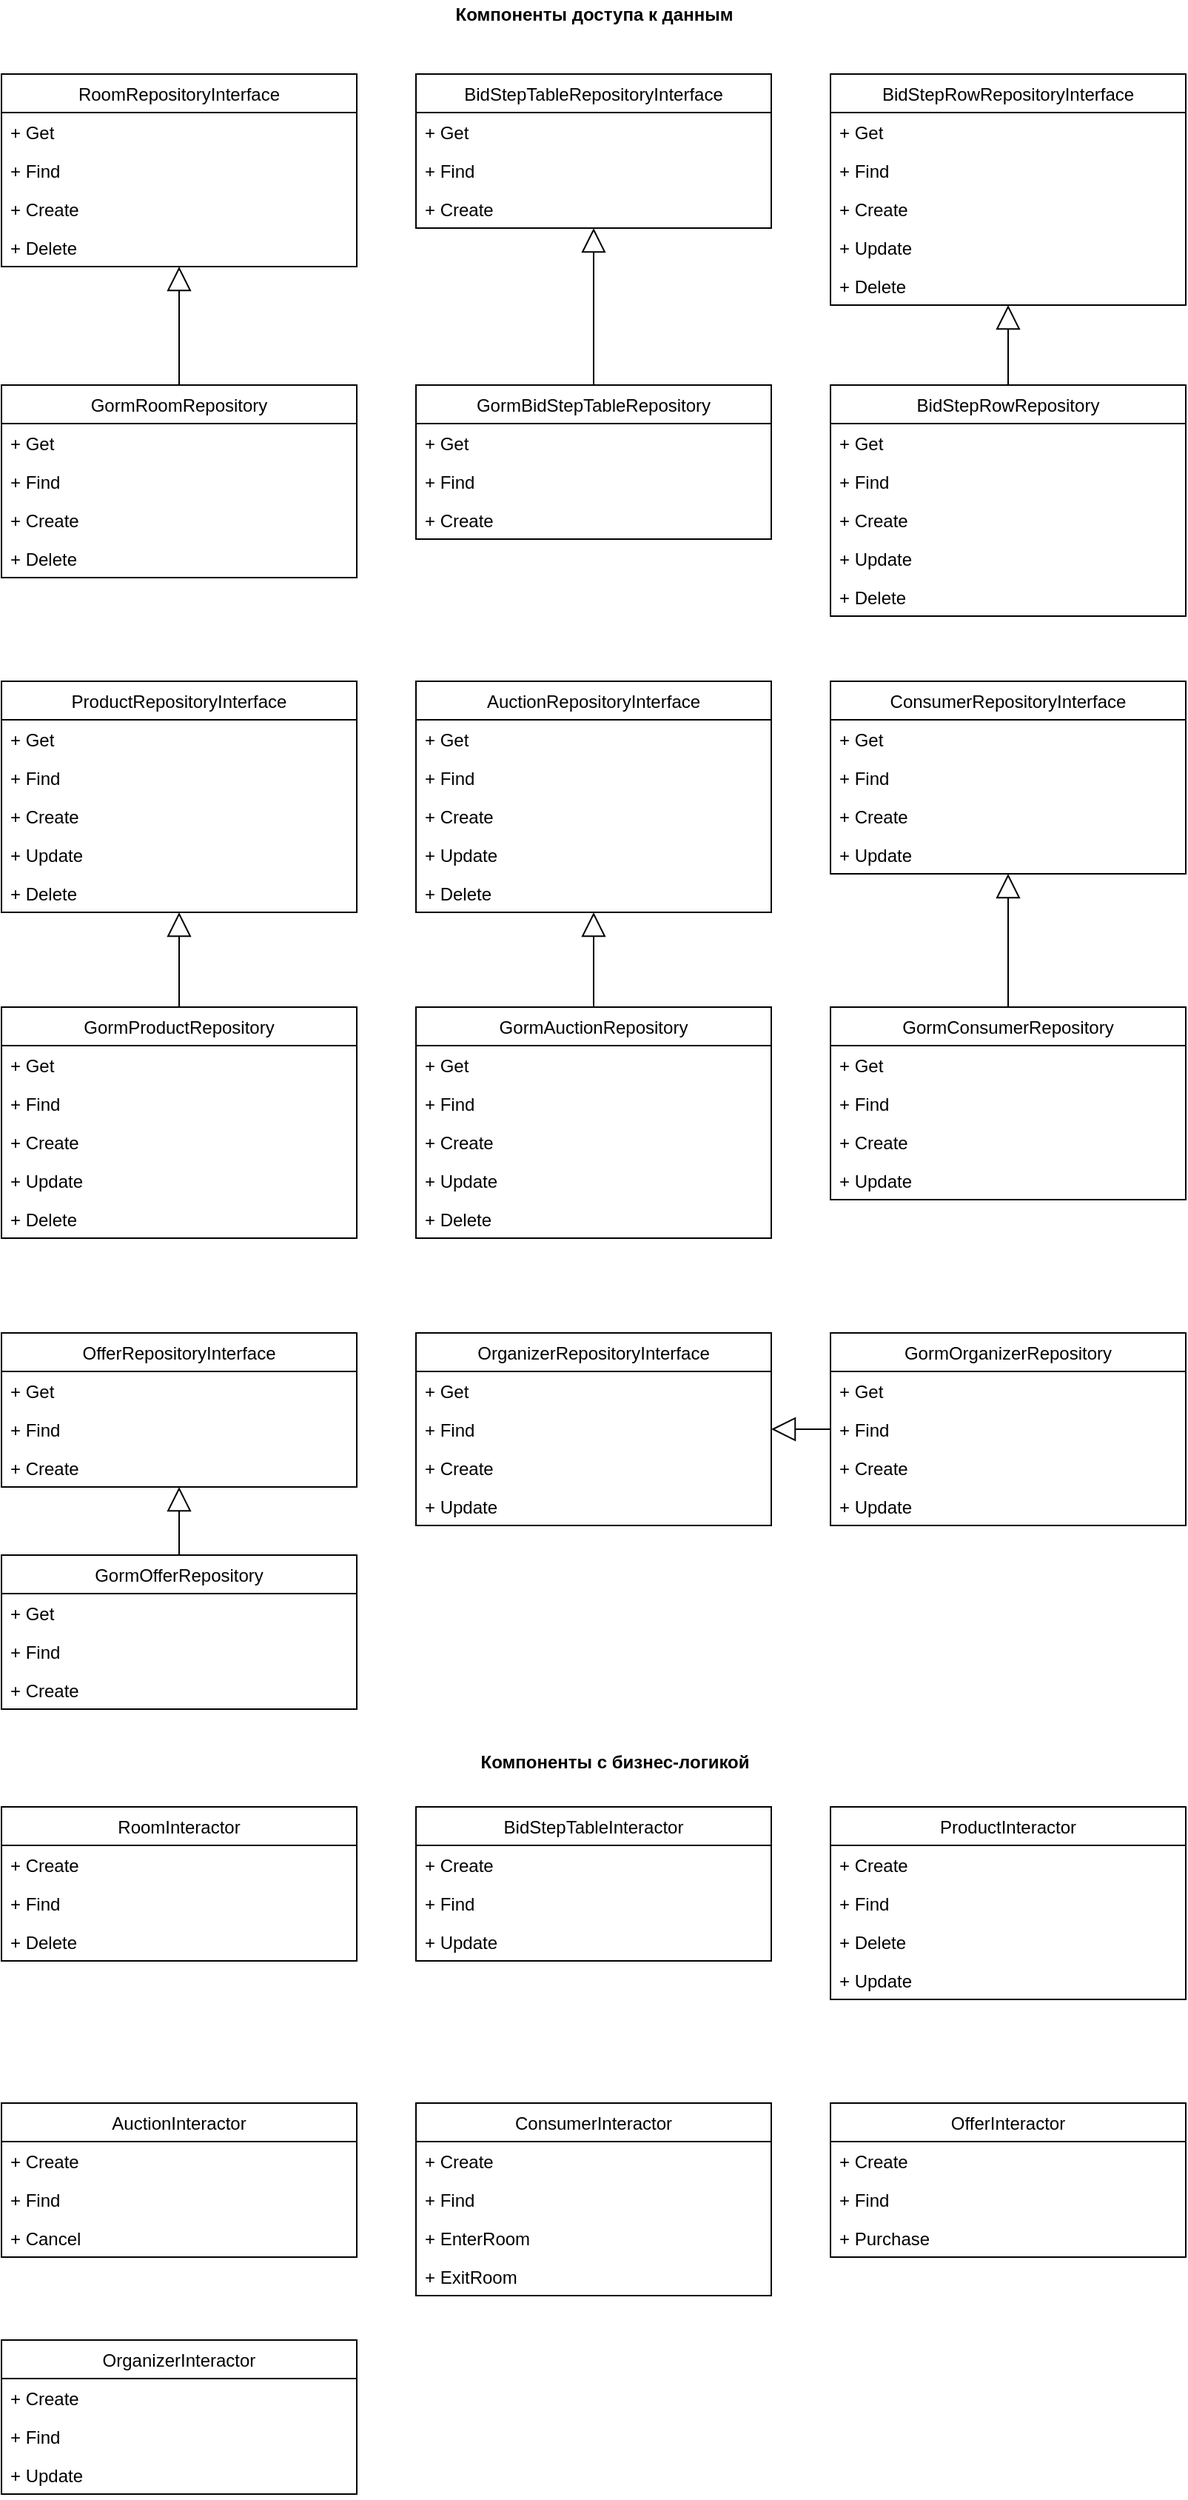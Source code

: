 <mxfile version="17.4.2" type="device"><diagram id="1EdDYHUcP6dk8ZHJQDpK" name="Page-1"><mxGraphModel dx="1459" dy="596" grid="1" gridSize="10" guides="1" tooltips="1" connect="1" arrows="1" fold="1" page="1" pageScale="1" pageWidth="827" pageHeight="1169" math="0" shadow="0"><root><mxCell id="0"/><mxCell id="1" parent="0"/><mxCell id="aRIen4G2aJ0lKeGck7yN-6" value="RoomRepositoryInterface" style="swimlane;fontStyle=0;childLayout=stackLayout;horizontal=1;startSize=26;fillColor=none;horizontalStack=0;resizeParent=1;resizeParentMax=0;resizeLast=0;collapsible=1;marginBottom=0;" parent="1" vertex="1"><mxGeometry y="150" width="240" height="130" as="geometry"/></mxCell><mxCell id="aRIen4G2aJ0lKeGck7yN-12" value="+ Get" style="text;strokeColor=none;fillColor=none;align=left;verticalAlign=top;spacingLeft=4;spacingRight=4;overflow=hidden;rotatable=0;points=[[0,0.5],[1,0.5]];portConstraint=eastwest;" parent="aRIen4G2aJ0lKeGck7yN-6" vertex="1"><mxGeometry y="26" width="240" height="26" as="geometry"/></mxCell><mxCell id="aRIen4G2aJ0lKeGck7yN-26" value="+ Find" style="text;strokeColor=none;fillColor=none;align=left;verticalAlign=top;spacingLeft=4;spacingRight=4;overflow=hidden;rotatable=0;points=[[0,0.5],[1,0.5]];portConstraint=eastwest;" parent="aRIen4G2aJ0lKeGck7yN-6" vertex="1"><mxGeometry y="52" width="240" height="26" as="geometry"/></mxCell><mxCell id="aRIen4G2aJ0lKeGck7yN-9" value="+ Create" style="text;strokeColor=none;fillColor=none;align=left;verticalAlign=top;spacingLeft=4;spacingRight=4;overflow=hidden;rotatable=0;points=[[0,0.5],[1,0.5]];portConstraint=eastwest;" parent="aRIen4G2aJ0lKeGck7yN-6" vertex="1"><mxGeometry y="78" width="240" height="26" as="geometry"/></mxCell><mxCell id="aRIen4G2aJ0lKeGck7yN-10" value="+ Delete" style="text;strokeColor=none;fillColor=none;align=left;verticalAlign=top;spacingLeft=4;spacingRight=4;overflow=hidden;rotatable=0;points=[[0,0.5],[1,0.5]];portConstraint=eastwest;" parent="aRIen4G2aJ0lKeGck7yN-6" vertex="1"><mxGeometry y="104" width="240" height="26" as="geometry"/></mxCell><mxCell id="aRIen4G2aJ0lKeGck7yN-19" style="edgeStyle=orthogonalEdgeStyle;rounded=0;orthogonalLoop=1;jettySize=auto;html=1;endArrow=block;endFill=0;endSize=14;" parent="1" source="aRIen4G2aJ0lKeGck7yN-14" target="aRIen4G2aJ0lKeGck7yN-6" edge="1"><mxGeometry relative="1" as="geometry"/></mxCell><mxCell id="aRIen4G2aJ0lKeGck7yN-14" value="GormRoomRepository" style="swimlane;fontStyle=0;childLayout=stackLayout;horizontal=1;startSize=26;fillColor=none;horizontalStack=0;resizeParent=1;resizeParentMax=0;resizeLast=0;collapsible=1;marginBottom=0;" parent="1" vertex="1"><mxGeometry y="360" width="240" height="130" as="geometry"/></mxCell><mxCell id="aRIen4G2aJ0lKeGck7yN-27" value="+ Get" style="text;strokeColor=none;fillColor=none;align=left;verticalAlign=top;spacingLeft=4;spacingRight=4;overflow=hidden;rotatable=0;points=[[0,0.5],[1,0.5]];portConstraint=eastwest;" parent="aRIen4G2aJ0lKeGck7yN-14" vertex="1"><mxGeometry y="26" width="240" height="26" as="geometry"/></mxCell><mxCell id="aRIen4G2aJ0lKeGck7yN-15" value="+ Find" style="text;strokeColor=none;fillColor=none;align=left;verticalAlign=top;spacingLeft=4;spacingRight=4;overflow=hidden;rotatable=0;points=[[0,0.5],[1,0.5]];portConstraint=eastwest;" parent="aRIen4G2aJ0lKeGck7yN-14" vertex="1"><mxGeometry y="52" width="240" height="26" as="geometry"/></mxCell><mxCell id="aRIen4G2aJ0lKeGck7yN-16" value="+ Create" style="text;strokeColor=none;fillColor=none;align=left;verticalAlign=top;spacingLeft=4;spacingRight=4;overflow=hidden;rotatable=0;points=[[0,0.5],[1,0.5]];portConstraint=eastwest;" parent="aRIen4G2aJ0lKeGck7yN-14" vertex="1"><mxGeometry y="78" width="240" height="26" as="geometry"/></mxCell><mxCell id="aRIen4G2aJ0lKeGck7yN-17" value="+ Delete" style="text;strokeColor=none;fillColor=none;align=left;verticalAlign=top;spacingLeft=4;spacingRight=4;overflow=hidden;rotatable=0;points=[[0,0.5],[1,0.5]];portConstraint=eastwest;" parent="aRIen4G2aJ0lKeGck7yN-14" vertex="1"><mxGeometry y="104" width="240" height="26" as="geometry"/></mxCell><mxCell id="aRIen4G2aJ0lKeGck7yN-28" value="BidStepTableRepositoryInterface" style="swimlane;fontStyle=0;childLayout=stackLayout;horizontal=1;startSize=26;fillColor=none;horizontalStack=0;resizeParent=1;resizeParentMax=0;resizeLast=0;collapsible=1;marginBottom=0;" parent="1" vertex="1"><mxGeometry x="280" y="150" width="240" height="104" as="geometry"/></mxCell><mxCell id="aRIen4G2aJ0lKeGck7yN-29" value="+ Get" style="text;strokeColor=none;fillColor=none;align=left;verticalAlign=top;spacingLeft=4;spacingRight=4;overflow=hidden;rotatable=0;points=[[0,0.5],[1,0.5]];portConstraint=eastwest;" parent="aRIen4G2aJ0lKeGck7yN-28" vertex="1"><mxGeometry y="26" width="240" height="26" as="geometry"/></mxCell><mxCell id="aRIen4G2aJ0lKeGck7yN-30" value="+ Find" style="text;strokeColor=none;fillColor=none;align=left;verticalAlign=top;spacingLeft=4;spacingRight=4;overflow=hidden;rotatable=0;points=[[0,0.5],[1,0.5]];portConstraint=eastwest;" parent="aRIen4G2aJ0lKeGck7yN-28" vertex="1"><mxGeometry y="52" width="240" height="26" as="geometry"/></mxCell><mxCell id="aRIen4G2aJ0lKeGck7yN-31" value="+ Create" style="text;strokeColor=none;fillColor=none;align=left;verticalAlign=top;spacingLeft=4;spacingRight=4;overflow=hidden;rotatable=0;points=[[0,0.5],[1,0.5]];portConstraint=eastwest;" parent="aRIen4G2aJ0lKeGck7yN-28" vertex="1"><mxGeometry y="78" width="240" height="26" as="geometry"/></mxCell><mxCell id="aRIen4G2aJ0lKeGck7yN-40" style="edgeStyle=orthogonalEdgeStyle;rounded=0;orthogonalLoop=1;jettySize=auto;html=1;endArrow=block;endFill=0;endSize=14;" parent="1" source="aRIen4G2aJ0lKeGck7yN-34" target="aRIen4G2aJ0lKeGck7yN-28" edge="1"><mxGeometry relative="1" as="geometry"/></mxCell><mxCell id="aRIen4G2aJ0lKeGck7yN-34" value="GormBidStepTableRepository" style="swimlane;fontStyle=0;childLayout=stackLayout;horizontal=1;startSize=26;fillColor=none;horizontalStack=0;resizeParent=1;resizeParentMax=0;resizeLast=0;collapsible=1;marginBottom=0;" parent="1" vertex="1"><mxGeometry x="280" y="360" width="240" height="104" as="geometry"/></mxCell><mxCell id="aRIen4G2aJ0lKeGck7yN-35" value="+ Get" style="text;strokeColor=none;fillColor=none;align=left;verticalAlign=top;spacingLeft=4;spacingRight=4;overflow=hidden;rotatable=0;points=[[0,0.5],[1,0.5]];portConstraint=eastwest;" parent="aRIen4G2aJ0lKeGck7yN-34" vertex="1"><mxGeometry y="26" width="240" height="26" as="geometry"/></mxCell><mxCell id="aRIen4G2aJ0lKeGck7yN-36" value="+ Find" style="text;strokeColor=none;fillColor=none;align=left;verticalAlign=top;spacingLeft=4;spacingRight=4;overflow=hidden;rotatable=0;points=[[0,0.5],[1,0.5]];portConstraint=eastwest;" parent="aRIen4G2aJ0lKeGck7yN-34" vertex="1"><mxGeometry y="52" width="240" height="26" as="geometry"/></mxCell><mxCell id="aRIen4G2aJ0lKeGck7yN-37" value="+ Create" style="text;strokeColor=none;fillColor=none;align=left;verticalAlign=top;spacingLeft=4;spacingRight=4;overflow=hidden;rotatable=0;points=[[0,0.5],[1,0.5]];portConstraint=eastwest;" parent="aRIen4G2aJ0lKeGck7yN-34" vertex="1"><mxGeometry y="78" width="240" height="26" as="geometry"/></mxCell><mxCell id="aRIen4G2aJ0lKeGck7yN-41" value="BidStepRowRepositoryInterface" style="swimlane;fontStyle=0;childLayout=stackLayout;horizontal=1;startSize=26;fillColor=none;horizontalStack=0;resizeParent=1;resizeParentMax=0;resizeLast=0;collapsible=1;marginBottom=0;" parent="1" vertex="1"><mxGeometry x="560" y="150" width="240" height="156" as="geometry"/></mxCell><mxCell id="aRIen4G2aJ0lKeGck7yN-42" value="+ Get" style="text;strokeColor=none;fillColor=none;align=left;verticalAlign=top;spacingLeft=4;spacingRight=4;overflow=hidden;rotatable=0;points=[[0,0.5],[1,0.5]];portConstraint=eastwest;" parent="aRIen4G2aJ0lKeGck7yN-41" vertex="1"><mxGeometry y="26" width="240" height="26" as="geometry"/></mxCell><mxCell id="aRIen4G2aJ0lKeGck7yN-43" value="+ Find" style="text;strokeColor=none;fillColor=none;align=left;verticalAlign=top;spacingLeft=4;spacingRight=4;overflow=hidden;rotatable=0;points=[[0,0.5],[1,0.5]];portConstraint=eastwest;" parent="aRIen4G2aJ0lKeGck7yN-41" vertex="1"><mxGeometry y="52" width="240" height="26" as="geometry"/></mxCell><mxCell id="aRIen4G2aJ0lKeGck7yN-44" value="+ Create" style="text;strokeColor=none;fillColor=none;align=left;verticalAlign=top;spacingLeft=4;spacingRight=4;overflow=hidden;rotatable=0;points=[[0,0.5],[1,0.5]];portConstraint=eastwest;" parent="aRIen4G2aJ0lKeGck7yN-41" vertex="1"><mxGeometry y="78" width="240" height="26" as="geometry"/></mxCell><mxCell id="aRIen4G2aJ0lKeGck7yN-54" value="+ Update" style="text;strokeColor=none;fillColor=none;align=left;verticalAlign=top;spacingLeft=4;spacingRight=4;overflow=hidden;rotatable=0;points=[[0,0.5],[1,0.5]];portConstraint=eastwest;" parent="aRIen4G2aJ0lKeGck7yN-41" vertex="1"><mxGeometry y="104" width="240" height="26" as="geometry"/></mxCell><mxCell id="aRIen4G2aJ0lKeGck7yN-45" value="+ Delete" style="text;strokeColor=none;fillColor=none;align=left;verticalAlign=top;spacingLeft=4;spacingRight=4;overflow=hidden;rotatable=0;points=[[0,0.5],[1,0.5]];portConstraint=eastwest;" parent="aRIen4G2aJ0lKeGck7yN-41" vertex="1"><mxGeometry y="130" width="240" height="26" as="geometry"/></mxCell><mxCell id="aRIen4G2aJ0lKeGck7yN-62" style="edgeStyle=orthogonalEdgeStyle;rounded=0;orthogonalLoop=1;jettySize=auto;html=1;endArrow=block;endFill=0;endSize=14;" parent="1" source="aRIen4G2aJ0lKeGck7yN-55" target="aRIen4G2aJ0lKeGck7yN-41" edge="1"><mxGeometry relative="1" as="geometry"/></mxCell><mxCell id="aRIen4G2aJ0lKeGck7yN-55" value="BidStepRowRepository" style="swimlane;fontStyle=0;childLayout=stackLayout;horizontal=1;startSize=26;fillColor=none;horizontalStack=0;resizeParent=1;resizeParentMax=0;resizeLast=0;collapsible=1;marginBottom=0;" parent="1" vertex="1"><mxGeometry x="560" y="360" width="240" height="156" as="geometry"/></mxCell><mxCell id="aRIen4G2aJ0lKeGck7yN-56" value="+ Get" style="text;strokeColor=none;fillColor=none;align=left;verticalAlign=top;spacingLeft=4;spacingRight=4;overflow=hidden;rotatable=0;points=[[0,0.5],[1,0.5]];portConstraint=eastwest;" parent="aRIen4G2aJ0lKeGck7yN-55" vertex="1"><mxGeometry y="26" width="240" height="26" as="geometry"/></mxCell><mxCell id="aRIen4G2aJ0lKeGck7yN-57" value="+ Find" style="text;strokeColor=none;fillColor=none;align=left;verticalAlign=top;spacingLeft=4;spacingRight=4;overflow=hidden;rotatable=0;points=[[0,0.5],[1,0.5]];portConstraint=eastwest;" parent="aRIen4G2aJ0lKeGck7yN-55" vertex="1"><mxGeometry y="52" width="240" height="26" as="geometry"/></mxCell><mxCell id="aRIen4G2aJ0lKeGck7yN-58" value="+ Create" style="text;strokeColor=none;fillColor=none;align=left;verticalAlign=top;spacingLeft=4;spacingRight=4;overflow=hidden;rotatable=0;points=[[0,0.5],[1,0.5]];portConstraint=eastwest;" parent="aRIen4G2aJ0lKeGck7yN-55" vertex="1"><mxGeometry y="78" width="240" height="26" as="geometry"/></mxCell><mxCell id="aRIen4G2aJ0lKeGck7yN-59" value="+ Update" style="text;strokeColor=none;fillColor=none;align=left;verticalAlign=top;spacingLeft=4;spacingRight=4;overflow=hidden;rotatable=0;points=[[0,0.5],[1,0.5]];portConstraint=eastwest;" parent="aRIen4G2aJ0lKeGck7yN-55" vertex="1"><mxGeometry y="104" width="240" height="26" as="geometry"/></mxCell><mxCell id="aRIen4G2aJ0lKeGck7yN-60" value="+ Delete" style="text;strokeColor=none;fillColor=none;align=left;verticalAlign=top;spacingLeft=4;spacingRight=4;overflow=hidden;rotatable=0;points=[[0,0.5],[1,0.5]];portConstraint=eastwest;" parent="aRIen4G2aJ0lKeGck7yN-55" vertex="1"><mxGeometry y="130" width="240" height="26" as="geometry"/></mxCell><mxCell id="aRIen4G2aJ0lKeGck7yN-63" value="ProductRepositoryInterface" style="swimlane;fontStyle=0;childLayout=stackLayout;horizontal=1;startSize=26;fillColor=none;horizontalStack=0;resizeParent=1;resizeParentMax=0;resizeLast=0;collapsible=1;marginBottom=0;" parent="1" vertex="1"><mxGeometry y="560" width="240" height="156" as="geometry"/></mxCell><mxCell id="aRIen4G2aJ0lKeGck7yN-64" value="+ Get" style="text;strokeColor=none;fillColor=none;align=left;verticalAlign=top;spacingLeft=4;spacingRight=4;overflow=hidden;rotatable=0;points=[[0,0.5],[1,0.5]];portConstraint=eastwest;" parent="aRIen4G2aJ0lKeGck7yN-63" vertex="1"><mxGeometry y="26" width="240" height="26" as="geometry"/></mxCell><mxCell id="aRIen4G2aJ0lKeGck7yN-65" value="+ Find" style="text;strokeColor=none;fillColor=none;align=left;verticalAlign=top;spacingLeft=4;spacingRight=4;overflow=hidden;rotatable=0;points=[[0,0.5],[1,0.5]];portConstraint=eastwest;" parent="aRIen4G2aJ0lKeGck7yN-63" vertex="1"><mxGeometry y="52" width="240" height="26" as="geometry"/></mxCell><mxCell id="aRIen4G2aJ0lKeGck7yN-66" value="+ Create" style="text;strokeColor=none;fillColor=none;align=left;verticalAlign=top;spacingLeft=4;spacingRight=4;overflow=hidden;rotatable=0;points=[[0,0.5],[1,0.5]];portConstraint=eastwest;" parent="aRIen4G2aJ0lKeGck7yN-63" vertex="1"><mxGeometry y="78" width="240" height="26" as="geometry"/></mxCell><mxCell id="aRIen4G2aJ0lKeGck7yN-67" value="+ Update" style="text;strokeColor=none;fillColor=none;align=left;verticalAlign=top;spacingLeft=4;spacingRight=4;overflow=hidden;rotatable=0;points=[[0,0.5],[1,0.5]];portConstraint=eastwest;" parent="aRIen4G2aJ0lKeGck7yN-63" vertex="1"><mxGeometry y="104" width="240" height="26" as="geometry"/></mxCell><mxCell id="aRIen4G2aJ0lKeGck7yN-68" value="+ Delete" style="text;strokeColor=none;fillColor=none;align=left;verticalAlign=top;spacingLeft=4;spacingRight=4;overflow=hidden;rotatable=0;points=[[0,0.5],[1,0.5]];portConstraint=eastwest;" parent="aRIen4G2aJ0lKeGck7yN-63" vertex="1"><mxGeometry y="130" width="240" height="26" as="geometry"/></mxCell><mxCell id="aRIen4G2aJ0lKeGck7yN-70" style="edgeStyle=orthogonalEdgeStyle;rounded=0;orthogonalLoop=1;jettySize=auto;html=1;endArrow=block;endFill=0;endSize=14;" parent="1" source="aRIen4G2aJ0lKeGck7yN-71" target="aRIen4G2aJ0lKeGck7yN-63" edge="1"><mxGeometry relative="1" as="geometry"/></mxCell><mxCell id="aRIen4G2aJ0lKeGck7yN-71" value="GormProductRepository" style="swimlane;fontStyle=0;childLayout=stackLayout;horizontal=1;startSize=26;fillColor=none;horizontalStack=0;resizeParent=1;resizeParentMax=0;resizeLast=0;collapsible=1;marginBottom=0;" parent="1" vertex="1"><mxGeometry y="780" width="240" height="156" as="geometry"/></mxCell><mxCell id="aRIen4G2aJ0lKeGck7yN-72" value="+ Get" style="text;strokeColor=none;fillColor=none;align=left;verticalAlign=top;spacingLeft=4;spacingRight=4;overflow=hidden;rotatable=0;points=[[0,0.5],[1,0.5]];portConstraint=eastwest;" parent="aRIen4G2aJ0lKeGck7yN-71" vertex="1"><mxGeometry y="26" width="240" height="26" as="geometry"/></mxCell><mxCell id="aRIen4G2aJ0lKeGck7yN-73" value="+ Find" style="text;strokeColor=none;fillColor=none;align=left;verticalAlign=top;spacingLeft=4;spacingRight=4;overflow=hidden;rotatable=0;points=[[0,0.5],[1,0.5]];portConstraint=eastwest;" parent="aRIen4G2aJ0lKeGck7yN-71" vertex="1"><mxGeometry y="52" width="240" height="26" as="geometry"/></mxCell><mxCell id="aRIen4G2aJ0lKeGck7yN-74" value="+ Create" style="text;strokeColor=none;fillColor=none;align=left;verticalAlign=top;spacingLeft=4;spacingRight=4;overflow=hidden;rotatable=0;points=[[0,0.5],[1,0.5]];portConstraint=eastwest;" parent="aRIen4G2aJ0lKeGck7yN-71" vertex="1"><mxGeometry y="78" width="240" height="26" as="geometry"/></mxCell><mxCell id="aRIen4G2aJ0lKeGck7yN-75" value="+ Update" style="text;strokeColor=none;fillColor=none;align=left;verticalAlign=top;spacingLeft=4;spacingRight=4;overflow=hidden;rotatable=0;points=[[0,0.5],[1,0.5]];portConstraint=eastwest;" parent="aRIen4G2aJ0lKeGck7yN-71" vertex="1"><mxGeometry y="104" width="240" height="26" as="geometry"/></mxCell><mxCell id="aRIen4G2aJ0lKeGck7yN-76" value="+ Delete" style="text;strokeColor=none;fillColor=none;align=left;verticalAlign=top;spacingLeft=4;spacingRight=4;overflow=hidden;rotatable=0;points=[[0,0.5],[1,0.5]];portConstraint=eastwest;" parent="aRIen4G2aJ0lKeGck7yN-71" vertex="1"><mxGeometry y="130" width="240" height="26" as="geometry"/></mxCell><mxCell id="aRIen4G2aJ0lKeGck7yN-93" value="AuctionRepositoryInterface" style="swimlane;fontStyle=0;childLayout=stackLayout;horizontal=1;startSize=26;fillColor=none;horizontalStack=0;resizeParent=1;resizeParentMax=0;resizeLast=0;collapsible=1;marginBottom=0;" parent="1" vertex="1"><mxGeometry x="280" y="560" width="240" height="156" as="geometry"/></mxCell><mxCell id="aRIen4G2aJ0lKeGck7yN-94" value="+ Get" style="text;strokeColor=none;fillColor=none;align=left;verticalAlign=top;spacingLeft=4;spacingRight=4;overflow=hidden;rotatable=0;points=[[0,0.5],[1,0.5]];portConstraint=eastwest;" parent="aRIen4G2aJ0lKeGck7yN-93" vertex="1"><mxGeometry y="26" width="240" height="26" as="geometry"/></mxCell><mxCell id="aRIen4G2aJ0lKeGck7yN-95" value="+ Find" style="text;strokeColor=none;fillColor=none;align=left;verticalAlign=top;spacingLeft=4;spacingRight=4;overflow=hidden;rotatable=0;points=[[0,0.5],[1,0.5]];portConstraint=eastwest;" parent="aRIen4G2aJ0lKeGck7yN-93" vertex="1"><mxGeometry y="52" width="240" height="26" as="geometry"/></mxCell><mxCell id="aRIen4G2aJ0lKeGck7yN-96" value="+ Create" style="text;strokeColor=none;fillColor=none;align=left;verticalAlign=top;spacingLeft=4;spacingRight=4;overflow=hidden;rotatable=0;points=[[0,0.5],[1,0.5]];portConstraint=eastwest;" parent="aRIen4G2aJ0lKeGck7yN-93" vertex="1"><mxGeometry y="78" width="240" height="26" as="geometry"/></mxCell><mxCell id="aRIen4G2aJ0lKeGck7yN-97" value="+ Update" style="text;strokeColor=none;fillColor=none;align=left;verticalAlign=top;spacingLeft=4;spacingRight=4;overflow=hidden;rotatable=0;points=[[0,0.5],[1,0.5]];portConstraint=eastwest;" parent="aRIen4G2aJ0lKeGck7yN-93" vertex="1"><mxGeometry y="104" width="240" height="26" as="geometry"/></mxCell><mxCell id="aRIen4G2aJ0lKeGck7yN-98" value="+ Delete" style="text;strokeColor=none;fillColor=none;align=left;verticalAlign=top;spacingLeft=4;spacingRight=4;overflow=hidden;rotatable=0;points=[[0,0.5],[1,0.5]];portConstraint=eastwest;" parent="aRIen4G2aJ0lKeGck7yN-93" vertex="1"><mxGeometry y="130" width="240" height="26" as="geometry"/></mxCell><mxCell id="aRIen4G2aJ0lKeGck7yN-100" style="edgeStyle=orthogonalEdgeStyle;rounded=0;orthogonalLoop=1;jettySize=auto;html=1;endArrow=block;endFill=0;endSize=14;" parent="1" source="aRIen4G2aJ0lKeGck7yN-101" target="aRIen4G2aJ0lKeGck7yN-93" edge="1"><mxGeometry relative="1" as="geometry"/></mxCell><mxCell id="aRIen4G2aJ0lKeGck7yN-101" value="GormAuctionRepository" style="swimlane;fontStyle=0;childLayout=stackLayout;horizontal=1;startSize=26;fillColor=none;horizontalStack=0;resizeParent=1;resizeParentMax=0;resizeLast=0;collapsible=1;marginBottom=0;" parent="1" vertex="1"><mxGeometry x="280" y="780" width="240" height="156" as="geometry"/></mxCell><mxCell id="aRIen4G2aJ0lKeGck7yN-102" value="+ Get" style="text;strokeColor=none;fillColor=none;align=left;verticalAlign=top;spacingLeft=4;spacingRight=4;overflow=hidden;rotatable=0;points=[[0,0.5],[1,0.5]];portConstraint=eastwest;" parent="aRIen4G2aJ0lKeGck7yN-101" vertex="1"><mxGeometry y="26" width="240" height="26" as="geometry"/></mxCell><mxCell id="aRIen4G2aJ0lKeGck7yN-103" value="+ Find" style="text;strokeColor=none;fillColor=none;align=left;verticalAlign=top;spacingLeft=4;spacingRight=4;overflow=hidden;rotatable=0;points=[[0,0.5],[1,0.5]];portConstraint=eastwest;" parent="aRIen4G2aJ0lKeGck7yN-101" vertex="1"><mxGeometry y="52" width="240" height="26" as="geometry"/></mxCell><mxCell id="aRIen4G2aJ0lKeGck7yN-104" value="+ Create" style="text;strokeColor=none;fillColor=none;align=left;verticalAlign=top;spacingLeft=4;spacingRight=4;overflow=hidden;rotatable=0;points=[[0,0.5],[1,0.5]];portConstraint=eastwest;" parent="aRIen4G2aJ0lKeGck7yN-101" vertex="1"><mxGeometry y="78" width="240" height="26" as="geometry"/></mxCell><mxCell id="aRIen4G2aJ0lKeGck7yN-105" value="+ Update" style="text;strokeColor=none;fillColor=none;align=left;verticalAlign=top;spacingLeft=4;spacingRight=4;overflow=hidden;rotatable=0;points=[[0,0.5],[1,0.5]];portConstraint=eastwest;" parent="aRIen4G2aJ0lKeGck7yN-101" vertex="1"><mxGeometry y="104" width="240" height="26" as="geometry"/></mxCell><mxCell id="aRIen4G2aJ0lKeGck7yN-106" value="+ Delete" style="text;strokeColor=none;fillColor=none;align=left;verticalAlign=top;spacingLeft=4;spacingRight=4;overflow=hidden;rotatable=0;points=[[0,0.5],[1,0.5]];portConstraint=eastwest;" parent="aRIen4G2aJ0lKeGck7yN-101" vertex="1"><mxGeometry y="130" width="240" height="26" as="geometry"/></mxCell><mxCell id="aRIen4G2aJ0lKeGck7yN-112" value="ConsumerRepositoryInterface" style="swimlane;fontStyle=0;childLayout=stackLayout;horizontal=1;startSize=26;fillColor=none;horizontalStack=0;resizeParent=1;resizeParentMax=0;resizeLast=0;collapsible=1;marginBottom=0;" parent="1" vertex="1"><mxGeometry x="560" y="560" width="240" height="130" as="geometry"/></mxCell><mxCell id="aRIen4G2aJ0lKeGck7yN-113" value="+ Get" style="text;strokeColor=none;fillColor=none;align=left;verticalAlign=top;spacingLeft=4;spacingRight=4;overflow=hidden;rotatable=0;points=[[0,0.5],[1,0.5]];portConstraint=eastwest;" parent="aRIen4G2aJ0lKeGck7yN-112" vertex="1"><mxGeometry y="26" width="240" height="26" as="geometry"/></mxCell><mxCell id="aRIen4G2aJ0lKeGck7yN-114" value="+ Find" style="text;strokeColor=none;fillColor=none;align=left;verticalAlign=top;spacingLeft=4;spacingRight=4;overflow=hidden;rotatable=0;points=[[0,0.5],[1,0.5]];portConstraint=eastwest;" parent="aRIen4G2aJ0lKeGck7yN-112" vertex="1"><mxGeometry y="52" width="240" height="26" as="geometry"/></mxCell><mxCell id="aRIen4G2aJ0lKeGck7yN-115" value="+ Create" style="text;strokeColor=none;fillColor=none;align=left;verticalAlign=top;spacingLeft=4;spacingRight=4;overflow=hidden;rotatable=0;points=[[0,0.5],[1,0.5]];portConstraint=eastwest;" parent="aRIen4G2aJ0lKeGck7yN-112" vertex="1"><mxGeometry y="78" width="240" height="26" as="geometry"/></mxCell><mxCell id="aRIen4G2aJ0lKeGck7yN-116" value="+ Update" style="text;strokeColor=none;fillColor=none;align=left;verticalAlign=top;spacingLeft=4;spacingRight=4;overflow=hidden;rotatable=0;points=[[0,0.5],[1,0.5]];portConstraint=eastwest;" parent="aRIen4G2aJ0lKeGck7yN-112" vertex="1"><mxGeometry y="104" width="240" height="26" as="geometry"/></mxCell><mxCell id="aRIen4G2aJ0lKeGck7yN-118" style="edgeStyle=orthogonalEdgeStyle;rounded=0;orthogonalLoop=1;jettySize=auto;html=1;endArrow=block;endFill=0;endSize=14;" parent="1" source="aRIen4G2aJ0lKeGck7yN-119" target="aRIen4G2aJ0lKeGck7yN-112" edge="1"><mxGeometry relative="1" as="geometry"/></mxCell><mxCell id="aRIen4G2aJ0lKeGck7yN-119" value="GormConsumerRepository" style="swimlane;fontStyle=0;childLayout=stackLayout;horizontal=1;startSize=26;fillColor=none;horizontalStack=0;resizeParent=1;resizeParentMax=0;resizeLast=0;collapsible=1;marginBottom=0;" parent="1" vertex="1"><mxGeometry x="560" y="780" width="240" height="130" as="geometry"/></mxCell><mxCell id="aRIen4G2aJ0lKeGck7yN-120" value="+ Get" style="text;strokeColor=none;fillColor=none;align=left;verticalAlign=top;spacingLeft=4;spacingRight=4;overflow=hidden;rotatable=0;points=[[0,0.5],[1,0.5]];portConstraint=eastwest;" parent="aRIen4G2aJ0lKeGck7yN-119" vertex="1"><mxGeometry y="26" width="240" height="26" as="geometry"/></mxCell><mxCell id="aRIen4G2aJ0lKeGck7yN-121" value="+ Find" style="text;strokeColor=none;fillColor=none;align=left;verticalAlign=top;spacingLeft=4;spacingRight=4;overflow=hidden;rotatable=0;points=[[0,0.5],[1,0.5]];portConstraint=eastwest;" parent="aRIen4G2aJ0lKeGck7yN-119" vertex="1"><mxGeometry y="52" width="240" height="26" as="geometry"/></mxCell><mxCell id="aRIen4G2aJ0lKeGck7yN-122" value="+ Create" style="text;strokeColor=none;fillColor=none;align=left;verticalAlign=top;spacingLeft=4;spacingRight=4;overflow=hidden;rotatable=0;points=[[0,0.5],[1,0.5]];portConstraint=eastwest;" parent="aRIen4G2aJ0lKeGck7yN-119" vertex="1"><mxGeometry y="78" width="240" height="26" as="geometry"/></mxCell><mxCell id="aRIen4G2aJ0lKeGck7yN-123" value="+ Update" style="text;strokeColor=none;fillColor=none;align=left;verticalAlign=top;spacingLeft=4;spacingRight=4;overflow=hidden;rotatable=0;points=[[0,0.5],[1,0.5]];portConstraint=eastwest;" parent="aRIen4G2aJ0lKeGck7yN-119" vertex="1"><mxGeometry y="104" width="240" height="26" as="geometry"/></mxCell><mxCell id="aRIen4G2aJ0lKeGck7yN-125" value="OfferRepositoryInterface" style="swimlane;fontStyle=0;childLayout=stackLayout;horizontal=1;startSize=26;fillColor=none;horizontalStack=0;resizeParent=1;resizeParentMax=0;resizeLast=0;collapsible=1;marginBottom=0;" parent="1" vertex="1"><mxGeometry y="1000" width="240" height="104" as="geometry"/></mxCell><mxCell id="aRIen4G2aJ0lKeGck7yN-126" value="+ Get" style="text;strokeColor=none;fillColor=none;align=left;verticalAlign=top;spacingLeft=4;spacingRight=4;overflow=hidden;rotatable=0;points=[[0,0.5],[1,0.5]];portConstraint=eastwest;" parent="aRIen4G2aJ0lKeGck7yN-125" vertex="1"><mxGeometry y="26" width="240" height="26" as="geometry"/></mxCell><mxCell id="aRIen4G2aJ0lKeGck7yN-127" value="+ Find" style="text;strokeColor=none;fillColor=none;align=left;verticalAlign=top;spacingLeft=4;spacingRight=4;overflow=hidden;rotatable=0;points=[[0,0.5],[1,0.5]];portConstraint=eastwest;" parent="aRIen4G2aJ0lKeGck7yN-125" vertex="1"><mxGeometry y="52" width="240" height="26" as="geometry"/></mxCell><mxCell id="aRIen4G2aJ0lKeGck7yN-128" value="+ Create" style="text;strokeColor=none;fillColor=none;align=left;verticalAlign=top;spacingLeft=4;spacingRight=4;overflow=hidden;rotatable=0;points=[[0,0.5],[1,0.5]];portConstraint=eastwest;" parent="aRIen4G2aJ0lKeGck7yN-125" vertex="1"><mxGeometry y="78" width="240" height="26" as="geometry"/></mxCell><mxCell id="aRIen4G2aJ0lKeGck7yN-130" style="edgeStyle=orthogonalEdgeStyle;rounded=0;orthogonalLoop=1;jettySize=auto;html=1;endArrow=block;endFill=0;endSize=14;" parent="1" source="aRIen4G2aJ0lKeGck7yN-131" target="aRIen4G2aJ0lKeGck7yN-125" edge="1"><mxGeometry relative="1" as="geometry"/></mxCell><mxCell id="aRIen4G2aJ0lKeGck7yN-131" value="GormOfferRepository" style="swimlane;fontStyle=0;childLayout=stackLayout;horizontal=1;startSize=26;fillColor=none;horizontalStack=0;resizeParent=1;resizeParentMax=0;resizeLast=0;collapsible=1;marginBottom=0;" parent="1" vertex="1"><mxGeometry y="1150" width="240" height="104" as="geometry"/></mxCell><mxCell id="aRIen4G2aJ0lKeGck7yN-132" value="+ Get" style="text;strokeColor=none;fillColor=none;align=left;verticalAlign=top;spacingLeft=4;spacingRight=4;overflow=hidden;rotatable=0;points=[[0,0.5],[1,0.5]];portConstraint=eastwest;" parent="aRIen4G2aJ0lKeGck7yN-131" vertex="1"><mxGeometry y="26" width="240" height="26" as="geometry"/></mxCell><mxCell id="aRIen4G2aJ0lKeGck7yN-133" value="+ Find" style="text;strokeColor=none;fillColor=none;align=left;verticalAlign=top;spacingLeft=4;spacingRight=4;overflow=hidden;rotatable=0;points=[[0,0.5],[1,0.5]];portConstraint=eastwest;" parent="aRIen4G2aJ0lKeGck7yN-131" vertex="1"><mxGeometry y="52" width="240" height="26" as="geometry"/></mxCell><mxCell id="aRIen4G2aJ0lKeGck7yN-134" value="+ Create" style="text;strokeColor=none;fillColor=none;align=left;verticalAlign=top;spacingLeft=4;spacingRight=4;overflow=hidden;rotatable=0;points=[[0,0.5],[1,0.5]];portConstraint=eastwest;" parent="aRIen4G2aJ0lKeGck7yN-131" vertex="1"><mxGeometry y="78" width="240" height="26" as="geometry"/></mxCell><mxCell id="aRIen4G2aJ0lKeGck7yN-136" value="&lt;b&gt;Компоненты доступа к данным&lt;/b&gt;" style="text;html=1;align=center;verticalAlign=middle;resizable=0;points=[];autosize=1;strokeColor=none;fillColor=none;" parent="1" vertex="1"><mxGeometry x="300" y="100" width="200" height="20" as="geometry"/></mxCell><mxCell id="aRIen4G2aJ0lKeGck7yN-137" value="&lt;b&gt;Компоненты с бизнес-логикой&lt;/b&gt;" style="text;html=1;align=center;verticalAlign=middle;resizable=0;points=[];autosize=1;strokeColor=none;fillColor=none;" parent="1" vertex="1"><mxGeometry x="314" y="1280" width="200" height="20" as="geometry"/></mxCell><mxCell id="aRIen4G2aJ0lKeGck7yN-139" value="RoomInteractor" style="swimlane;fontStyle=0;childLayout=stackLayout;horizontal=1;startSize=26;fillColor=none;horizontalStack=0;resizeParent=1;resizeParentMax=0;resizeLast=0;collapsible=1;marginBottom=0;" parent="1" vertex="1"><mxGeometry y="1320" width="240" height="104" as="geometry"/></mxCell><mxCell id="aRIen4G2aJ0lKeGck7yN-140" value="+ Create" style="text;strokeColor=none;fillColor=none;align=left;verticalAlign=top;spacingLeft=4;spacingRight=4;overflow=hidden;rotatable=0;points=[[0,0.5],[1,0.5]];portConstraint=eastwest;" parent="aRIen4G2aJ0lKeGck7yN-139" vertex="1"><mxGeometry y="26" width="240" height="26" as="geometry"/></mxCell><mxCell id="aRIen4G2aJ0lKeGck7yN-144" value="+ Find" style="text;strokeColor=none;fillColor=none;align=left;verticalAlign=top;spacingLeft=4;spacingRight=4;overflow=hidden;rotatable=0;points=[[0,0.5],[1,0.5]];portConstraint=eastwest;" parent="aRIen4G2aJ0lKeGck7yN-139" vertex="1"><mxGeometry y="52" width="240" height="26" as="geometry"/></mxCell><mxCell id="aRIen4G2aJ0lKeGck7yN-145" value="+ Delete" style="text;strokeColor=none;fillColor=none;align=left;verticalAlign=top;spacingLeft=4;spacingRight=4;overflow=hidden;rotatable=0;points=[[0,0.5],[1,0.5]];portConstraint=eastwest;" parent="aRIen4G2aJ0lKeGck7yN-139" vertex="1"><mxGeometry y="78" width="240" height="26" as="geometry"/></mxCell><mxCell id="aRIen4G2aJ0lKeGck7yN-146" value="BidStepTableInteractor" style="swimlane;fontStyle=0;childLayout=stackLayout;horizontal=1;startSize=26;fillColor=none;horizontalStack=0;resizeParent=1;resizeParentMax=0;resizeLast=0;collapsible=1;marginBottom=0;" parent="1" vertex="1"><mxGeometry x="280" y="1320" width="240" height="104" as="geometry"/></mxCell><mxCell id="aRIen4G2aJ0lKeGck7yN-147" value="+ Create" style="text;strokeColor=none;fillColor=none;align=left;verticalAlign=top;spacingLeft=4;spacingRight=4;overflow=hidden;rotatable=0;points=[[0,0.5],[1,0.5]];portConstraint=eastwest;" parent="aRIen4G2aJ0lKeGck7yN-146" vertex="1"><mxGeometry y="26" width="240" height="26" as="geometry"/></mxCell><mxCell id="aRIen4G2aJ0lKeGck7yN-148" value="+ Find" style="text;strokeColor=none;fillColor=none;align=left;verticalAlign=top;spacingLeft=4;spacingRight=4;overflow=hidden;rotatable=0;points=[[0,0.5],[1,0.5]];portConstraint=eastwest;" parent="aRIen4G2aJ0lKeGck7yN-146" vertex="1"><mxGeometry y="52" width="240" height="26" as="geometry"/></mxCell><mxCell id="aRIen4G2aJ0lKeGck7yN-149" value="+ Update" style="text;strokeColor=none;fillColor=none;align=left;verticalAlign=top;spacingLeft=4;spacingRight=4;overflow=hidden;rotatable=0;points=[[0,0.5],[1,0.5]];portConstraint=eastwest;" parent="aRIen4G2aJ0lKeGck7yN-146" vertex="1"><mxGeometry y="78" width="240" height="26" as="geometry"/></mxCell><mxCell id="aRIen4G2aJ0lKeGck7yN-150" value="ProductInteractor" style="swimlane;fontStyle=0;childLayout=stackLayout;horizontal=1;startSize=26;fillColor=none;horizontalStack=0;resizeParent=1;resizeParentMax=0;resizeLast=0;collapsible=1;marginBottom=0;" parent="1" vertex="1"><mxGeometry x="560" y="1320" width="240" height="130" as="geometry"/></mxCell><mxCell id="aRIen4G2aJ0lKeGck7yN-151" value="+ Create" style="text;strokeColor=none;fillColor=none;align=left;verticalAlign=top;spacingLeft=4;spacingRight=4;overflow=hidden;rotatable=0;points=[[0,0.5],[1,0.5]];portConstraint=eastwest;" parent="aRIen4G2aJ0lKeGck7yN-150" vertex="1"><mxGeometry y="26" width="240" height="26" as="geometry"/></mxCell><mxCell id="aRIen4G2aJ0lKeGck7yN-154" value="+ Find" style="text;strokeColor=none;fillColor=none;align=left;verticalAlign=top;spacingLeft=4;spacingRight=4;overflow=hidden;rotatable=0;points=[[0,0.5],[1,0.5]];portConstraint=eastwest;" parent="aRIen4G2aJ0lKeGck7yN-150" vertex="1"><mxGeometry y="52" width="240" height="26" as="geometry"/></mxCell><mxCell id="aRIen4G2aJ0lKeGck7yN-152" value="+ Delete" style="text;strokeColor=none;fillColor=none;align=left;verticalAlign=top;spacingLeft=4;spacingRight=4;overflow=hidden;rotatable=0;points=[[0,0.5],[1,0.5]];portConstraint=eastwest;" parent="aRIen4G2aJ0lKeGck7yN-150" vertex="1"><mxGeometry y="78" width="240" height="26" as="geometry"/></mxCell><mxCell id="aRIen4G2aJ0lKeGck7yN-153" value="+ Update" style="text;strokeColor=none;fillColor=none;align=left;verticalAlign=top;spacingLeft=4;spacingRight=4;overflow=hidden;rotatable=0;points=[[0,0.5],[1,0.5]];portConstraint=eastwest;" parent="aRIen4G2aJ0lKeGck7yN-150" vertex="1"><mxGeometry y="104" width="240" height="26" as="geometry"/></mxCell><mxCell id="aRIen4G2aJ0lKeGck7yN-155" value="AuctionInteractor" style="swimlane;fontStyle=0;childLayout=stackLayout;horizontal=1;startSize=26;fillColor=none;horizontalStack=0;resizeParent=1;resizeParentMax=0;resizeLast=0;collapsible=1;marginBottom=0;" parent="1" vertex="1"><mxGeometry y="1520" width="240" height="104" as="geometry"/></mxCell><mxCell id="aRIen4G2aJ0lKeGck7yN-156" value="+ Create" style="text;strokeColor=none;fillColor=none;align=left;verticalAlign=top;spacingLeft=4;spacingRight=4;overflow=hidden;rotatable=0;points=[[0,0.5],[1,0.5]];portConstraint=eastwest;" parent="aRIen4G2aJ0lKeGck7yN-155" vertex="1"><mxGeometry y="26" width="240" height="26" as="geometry"/></mxCell><mxCell id="aRIen4G2aJ0lKeGck7yN-157" value="+ Find" style="text;strokeColor=none;fillColor=none;align=left;verticalAlign=top;spacingLeft=4;spacingRight=4;overflow=hidden;rotatable=0;points=[[0,0.5],[1,0.5]];portConstraint=eastwest;" parent="aRIen4G2aJ0lKeGck7yN-155" vertex="1"><mxGeometry y="52" width="240" height="26" as="geometry"/></mxCell><mxCell id="aRIen4G2aJ0lKeGck7yN-158" value="+ Cancel" style="text;strokeColor=none;fillColor=none;align=left;verticalAlign=top;spacingLeft=4;spacingRight=4;overflow=hidden;rotatable=0;points=[[0,0.5],[1,0.5]];portConstraint=eastwest;" parent="aRIen4G2aJ0lKeGck7yN-155" vertex="1"><mxGeometry y="78" width="240" height="26" as="geometry"/></mxCell><mxCell id="aRIen4G2aJ0lKeGck7yN-159" value="ConsumerInteractor" style="swimlane;fontStyle=0;childLayout=stackLayout;horizontal=1;startSize=26;fillColor=none;horizontalStack=0;resizeParent=1;resizeParentMax=0;resizeLast=0;collapsible=1;marginBottom=0;" parent="1" vertex="1"><mxGeometry x="280" y="1520" width="240" height="130" as="geometry"/></mxCell><mxCell id="aRIen4G2aJ0lKeGck7yN-160" value="+ Create" style="text;strokeColor=none;fillColor=none;align=left;verticalAlign=top;spacingLeft=4;spacingRight=4;overflow=hidden;rotatable=0;points=[[0,0.5],[1,0.5]];portConstraint=eastwest;" parent="aRIen4G2aJ0lKeGck7yN-159" vertex="1"><mxGeometry y="26" width="240" height="26" as="geometry"/></mxCell><mxCell id="aRIen4G2aJ0lKeGck7yN-161" value="+ Find" style="text;strokeColor=none;fillColor=none;align=left;verticalAlign=top;spacingLeft=4;spacingRight=4;overflow=hidden;rotatable=0;points=[[0,0.5],[1,0.5]];portConstraint=eastwest;" parent="aRIen4G2aJ0lKeGck7yN-159" vertex="1"><mxGeometry y="52" width="240" height="26" as="geometry"/></mxCell><mxCell id="aRIen4G2aJ0lKeGck7yN-162" value="+ EnterRoom" style="text;strokeColor=none;fillColor=none;align=left;verticalAlign=top;spacingLeft=4;spacingRight=4;overflow=hidden;rotatable=0;points=[[0,0.5],[1,0.5]];portConstraint=eastwest;" parent="aRIen4G2aJ0lKeGck7yN-159" vertex="1"><mxGeometry y="78" width="240" height="26" as="geometry"/></mxCell><mxCell id="aRIen4G2aJ0lKeGck7yN-167" value="+ ExitRoom" style="text;strokeColor=none;fillColor=none;align=left;verticalAlign=top;spacingLeft=4;spacingRight=4;overflow=hidden;rotatable=0;points=[[0,0.5],[1,0.5]];portConstraint=eastwest;" parent="aRIen4G2aJ0lKeGck7yN-159" vertex="1"><mxGeometry y="104" width="240" height="26" as="geometry"/></mxCell><mxCell id="aRIen4G2aJ0lKeGck7yN-169" value="OrganizerRepositoryInterface" style="swimlane;fontStyle=0;childLayout=stackLayout;horizontal=1;startSize=26;fillColor=none;horizontalStack=0;resizeParent=1;resizeParentMax=0;resizeLast=0;collapsible=1;marginBottom=0;" parent="1" vertex="1"><mxGeometry x="280" y="1000" width="240" height="130" as="geometry"/></mxCell><mxCell id="aRIen4G2aJ0lKeGck7yN-170" value="+ Get" style="text;strokeColor=none;fillColor=none;align=left;verticalAlign=top;spacingLeft=4;spacingRight=4;overflow=hidden;rotatable=0;points=[[0,0.5],[1,0.5]];portConstraint=eastwest;" parent="aRIen4G2aJ0lKeGck7yN-169" vertex="1"><mxGeometry y="26" width="240" height="26" as="geometry"/></mxCell><mxCell id="aRIen4G2aJ0lKeGck7yN-171" value="+ Find" style="text;strokeColor=none;fillColor=none;align=left;verticalAlign=top;spacingLeft=4;spacingRight=4;overflow=hidden;rotatable=0;points=[[0,0.5],[1,0.5]];portConstraint=eastwest;" parent="aRIen4G2aJ0lKeGck7yN-169" vertex="1"><mxGeometry y="52" width="240" height="26" as="geometry"/></mxCell><mxCell id="aRIen4G2aJ0lKeGck7yN-172" value="+ Create" style="text;strokeColor=none;fillColor=none;align=left;verticalAlign=top;spacingLeft=4;spacingRight=4;overflow=hidden;rotatable=0;points=[[0,0.5],[1,0.5]];portConstraint=eastwest;" parent="aRIen4G2aJ0lKeGck7yN-169" vertex="1"><mxGeometry y="78" width="240" height="26" as="geometry"/></mxCell><mxCell id="aRIen4G2aJ0lKeGck7yN-178" value="+ Update" style="text;strokeColor=none;fillColor=none;align=left;verticalAlign=top;spacingLeft=4;spacingRight=4;overflow=hidden;rotatable=0;points=[[0,0.5],[1,0.5]];portConstraint=eastwest;" parent="aRIen4G2aJ0lKeGck7yN-169" vertex="1"><mxGeometry y="104" width="240" height="26" as="geometry"/></mxCell><mxCell id="aRIen4G2aJ0lKeGck7yN-173" style="edgeStyle=orthogonalEdgeStyle;rounded=0;orthogonalLoop=1;jettySize=auto;html=1;endArrow=block;endFill=0;endSize=14;" parent="1" source="aRIen4G2aJ0lKeGck7yN-174" target="aRIen4G2aJ0lKeGck7yN-169" edge="1"><mxGeometry relative="1" as="geometry"/></mxCell><mxCell id="aRIen4G2aJ0lKeGck7yN-174" value="GormOrganizerRepository" style="swimlane;fontStyle=0;childLayout=stackLayout;horizontal=1;startSize=26;fillColor=none;horizontalStack=0;resizeParent=1;resizeParentMax=0;resizeLast=0;collapsible=1;marginBottom=0;" parent="1" vertex="1"><mxGeometry x="560" y="1000" width="240" height="130" as="geometry"/></mxCell><mxCell id="aRIen4G2aJ0lKeGck7yN-175" value="+ Get" style="text;strokeColor=none;fillColor=none;align=left;verticalAlign=top;spacingLeft=4;spacingRight=4;overflow=hidden;rotatable=0;points=[[0,0.5],[1,0.5]];portConstraint=eastwest;" parent="aRIen4G2aJ0lKeGck7yN-174" vertex="1"><mxGeometry y="26" width="240" height="26" as="geometry"/></mxCell><mxCell id="aRIen4G2aJ0lKeGck7yN-176" value="+ Find" style="text;strokeColor=none;fillColor=none;align=left;verticalAlign=top;spacingLeft=4;spacingRight=4;overflow=hidden;rotatable=0;points=[[0,0.5],[1,0.5]];portConstraint=eastwest;" parent="aRIen4G2aJ0lKeGck7yN-174" vertex="1"><mxGeometry y="52" width="240" height="26" as="geometry"/></mxCell><mxCell id="aRIen4G2aJ0lKeGck7yN-177" value="+ Create" style="text;strokeColor=none;fillColor=none;align=left;verticalAlign=top;spacingLeft=4;spacingRight=4;overflow=hidden;rotatable=0;points=[[0,0.5],[1,0.5]];portConstraint=eastwest;" parent="aRIen4G2aJ0lKeGck7yN-174" vertex="1"><mxGeometry y="78" width="240" height="26" as="geometry"/></mxCell><mxCell id="aRIen4G2aJ0lKeGck7yN-179" value="+ Update" style="text;strokeColor=none;fillColor=none;align=left;verticalAlign=top;spacingLeft=4;spacingRight=4;overflow=hidden;rotatable=0;points=[[0,0.5],[1,0.5]];portConstraint=eastwest;" parent="aRIen4G2aJ0lKeGck7yN-174" vertex="1"><mxGeometry y="104" width="240" height="26" as="geometry"/></mxCell><mxCell id="aRIen4G2aJ0lKeGck7yN-181" value="OfferInteractor" style="swimlane;fontStyle=0;childLayout=stackLayout;horizontal=1;startSize=26;fillColor=none;horizontalStack=0;resizeParent=1;resizeParentMax=0;resizeLast=0;collapsible=1;marginBottom=0;" parent="1" vertex="1"><mxGeometry x="560" y="1520" width="240" height="104" as="geometry"/></mxCell><mxCell id="aRIen4G2aJ0lKeGck7yN-182" value="+ Create" style="text;strokeColor=none;fillColor=none;align=left;verticalAlign=top;spacingLeft=4;spacingRight=4;overflow=hidden;rotatable=0;points=[[0,0.5],[1,0.5]];portConstraint=eastwest;" parent="aRIen4G2aJ0lKeGck7yN-181" vertex="1"><mxGeometry y="26" width="240" height="26" as="geometry"/></mxCell><mxCell id="aRIen4G2aJ0lKeGck7yN-183" value="+ Find" style="text;strokeColor=none;fillColor=none;align=left;verticalAlign=top;spacingLeft=4;spacingRight=4;overflow=hidden;rotatable=0;points=[[0,0.5],[1,0.5]];portConstraint=eastwest;" parent="aRIen4G2aJ0lKeGck7yN-181" vertex="1"><mxGeometry y="52" width="240" height="26" as="geometry"/></mxCell><mxCell id="aRIen4G2aJ0lKeGck7yN-184" value="+ Purchase" style="text;strokeColor=none;fillColor=none;align=left;verticalAlign=top;spacingLeft=4;spacingRight=4;overflow=hidden;rotatable=0;points=[[0,0.5],[1,0.5]];portConstraint=eastwest;" parent="aRIen4G2aJ0lKeGck7yN-181" vertex="1"><mxGeometry y="78" width="240" height="26" as="geometry"/></mxCell><mxCell id="aRIen4G2aJ0lKeGck7yN-186" value="OrganizerInteractor" style="swimlane;fontStyle=0;childLayout=stackLayout;horizontal=1;startSize=26;fillColor=none;horizontalStack=0;resizeParent=1;resizeParentMax=0;resizeLast=0;collapsible=1;marginBottom=0;" parent="1" vertex="1"><mxGeometry y="1680" width="240" height="104" as="geometry"/></mxCell><mxCell id="aRIen4G2aJ0lKeGck7yN-187" value="+ Create" style="text;strokeColor=none;fillColor=none;align=left;verticalAlign=top;spacingLeft=4;spacingRight=4;overflow=hidden;rotatable=0;points=[[0,0.5],[1,0.5]];portConstraint=eastwest;" parent="aRIen4G2aJ0lKeGck7yN-186" vertex="1"><mxGeometry y="26" width="240" height="26" as="geometry"/></mxCell><mxCell id="aRIen4G2aJ0lKeGck7yN-188" value="+ Find" style="text;strokeColor=none;fillColor=none;align=left;verticalAlign=top;spacingLeft=4;spacingRight=4;overflow=hidden;rotatable=0;points=[[0,0.5],[1,0.5]];portConstraint=eastwest;" parent="aRIen4G2aJ0lKeGck7yN-186" vertex="1"><mxGeometry y="52" width="240" height="26" as="geometry"/></mxCell><mxCell id="aRIen4G2aJ0lKeGck7yN-190" value="+ Update" style="text;strokeColor=none;fillColor=none;align=left;verticalAlign=top;spacingLeft=4;spacingRight=4;overflow=hidden;rotatable=0;points=[[0,0.5],[1,0.5]];portConstraint=eastwest;" parent="aRIen4G2aJ0lKeGck7yN-186" vertex="1"><mxGeometry y="78" width="240" height="26" as="geometry"/></mxCell></root></mxGraphModel></diagram></mxfile>